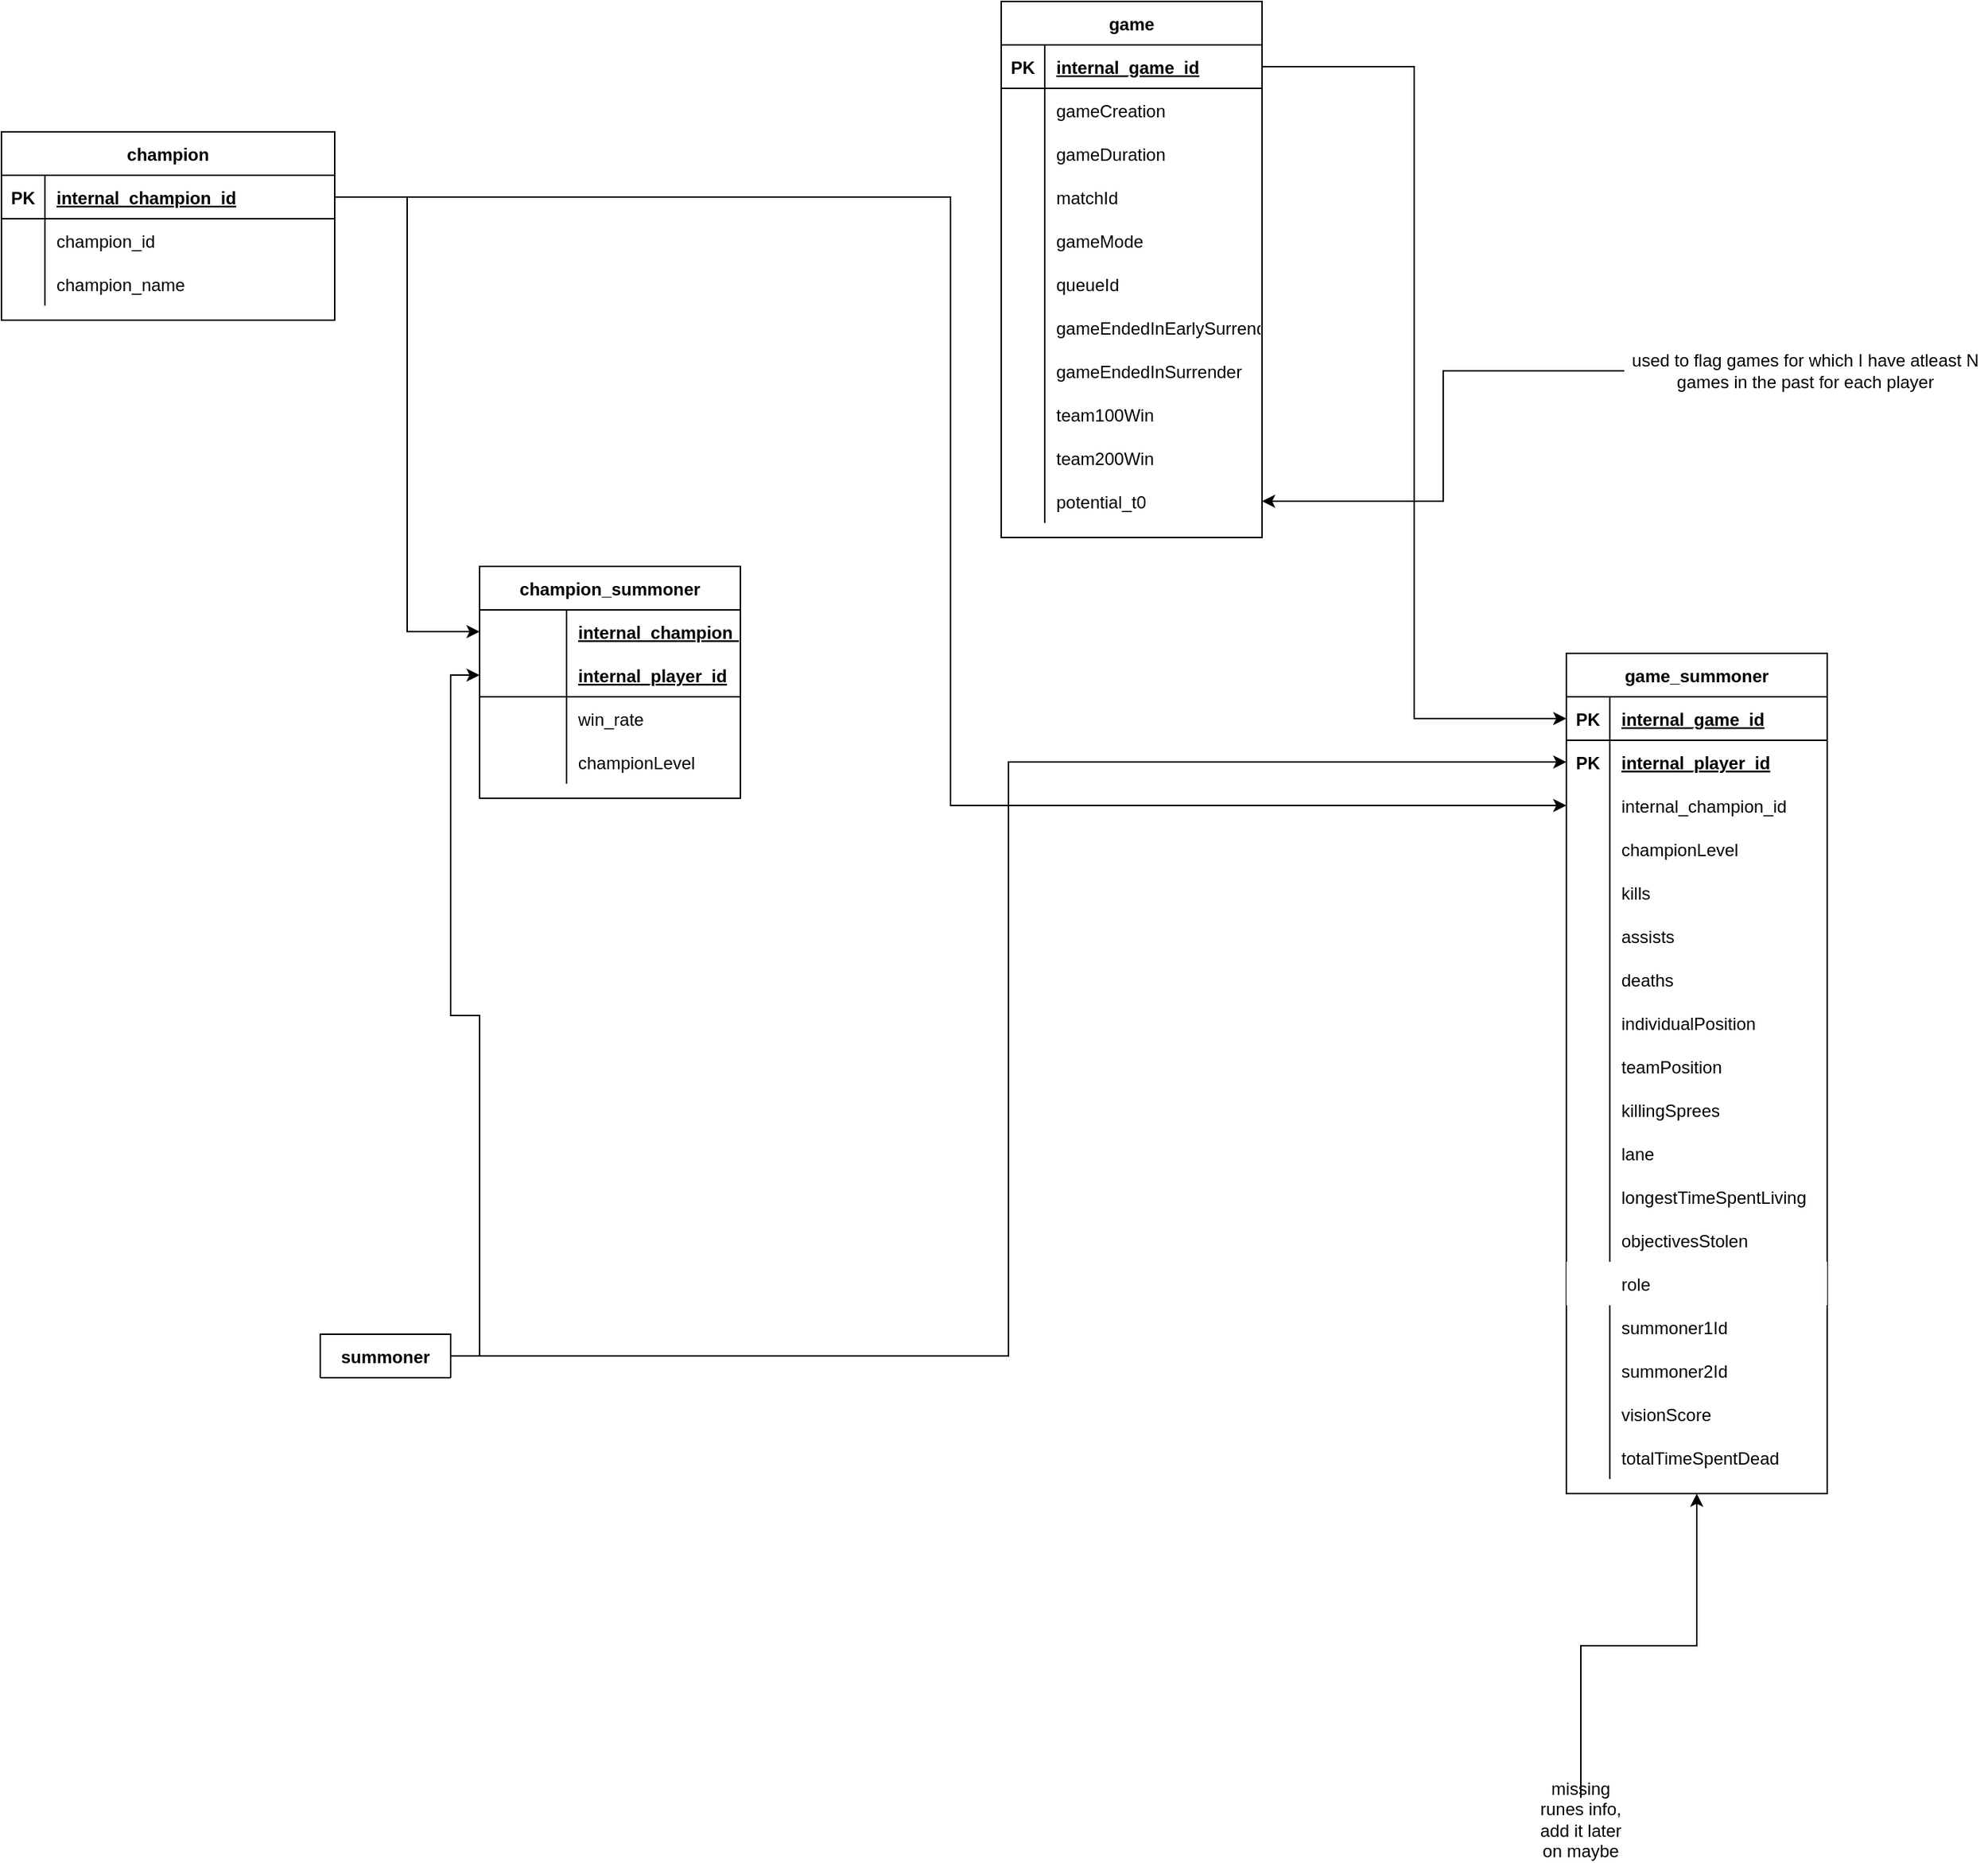 <mxfile version="15.8.7" type="device"><diagram id="8nCONQi4Std1PJBMLkq1" name="DB Data Model"><mxGraphModel dx="1872" dy="1631" grid="1" gridSize="10" guides="1" tooltips="1" connect="1" arrows="1" fold="1" page="1" pageScale="1" pageWidth="850" pageHeight="1100" math="0" shadow="0"><root><mxCell id="MDV0jTJGARcdyKFZ1mcq-0"/><mxCell id="MDV0jTJGARcdyKFZ1mcq-1" parent="MDV0jTJGARcdyKFZ1mcq-0"/><mxCell id="MDV0jTJGARcdyKFZ1mcq-2" value="game" style="shape=table;startSize=30;container=1;collapsible=1;childLayout=tableLayout;fixedRows=1;rowLines=0;fontStyle=1;align=center;resizeLast=1;" parent="MDV0jTJGARcdyKFZ1mcq-1" vertex="1"><mxGeometry x="160" y="-480" width="180" height="370" as="geometry"><mxRectangle x="160" y="-480" width="60" height="30" as="alternateBounds"/></mxGeometry></mxCell><mxCell id="MDV0jTJGARcdyKFZ1mcq-3" value="" style="shape=partialRectangle;collapsible=0;dropTarget=0;pointerEvents=0;fillColor=none;top=0;left=0;bottom=1;right=0;points=[[0,0.5],[1,0.5]];portConstraint=eastwest;" parent="MDV0jTJGARcdyKFZ1mcq-2" vertex="1"><mxGeometry y="30" width="180" height="30" as="geometry"/></mxCell><mxCell id="MDV0jTJGARcdyKFZ1mcq-4" value="PK" style="shape=partialRectangle;connectable=0;fillColor=none;top=0;left=0;bottom=0;right=0;fontStyle=1;overflow=hidden;" parent="MDV0jTJGARcdyKFZ1mcq-3" vertex="1"><mxGeometry width="30" height="30" as="geometry"><mxRectangle width="30" height="30" as="alternateBounds"/></mxGeometry></mxCell><mxCell id="MDV0jTJGARcdyKFZ1mcq-5" value="internal_game_id" style="shape=partialRectangle;connectable=0;fillColor=none;top=0;left=0;bottom=0;right=0;align=left;spacingLeft=6;fontStyle=5;overflow=hidden;" parent="MDV0jTJGARcdyKFZ1mcq-3" vertex="1"><mxGeometry x="30" width="150" height="30" as="geometry"><mxRectangle width="150" height="30" as="alternateBounds"/></mxGeometry></mxCell><mxCell id="MDV0jTJGARcdyKFZ1mcq-6" value="" style="shape=partialRectangle;collapsible=0;dropTarget=0;pointerEvents=0;fillColor=none;top=0;left=0;bottom=0;right=0;points=[[0,0.5],[1,0.5]];portConstraint=eastwest;" parent="MDV0jTJGARcdyKFZ1mcq-2" vertex="1"><mxGeometry y="60" width="180" height="30" as="geometry"/></mxCell><mxCell id="MDV0jTJGARcdyKFZ1mcq-7" value="" style="shape=partialRectangle;connectable=0;fillColor=none;top=0;left=0;bottom=0;right=0;editable=1;overflow=hidden;" parent="MDV0jTJGARcdyKFZ1mcq-6" vertex="1"><mxGeometry width="30" height="30" as="geometry"><mxRectangle width="30" height="30" as="alternateBounds"/></mxGeometry></mxCell><mxCell id="MDV0jTJGARcdyKFZ1mcq-8" value="gameCreation" style="shape=partialRectangle;connectable=0;fillColor=none;top=0;left=0;bottom=0;right=0;align=left;spacingLeft=6;overflow=hidden;" parent="MDV0jTJGARcdyKFZ1mcq-6" vertex="1"><mxGeometry x="30" width="150" height="30" as="geometry"><mxRectangle width="150" height="30" as="alternateBounds"/></mxGeometry></mxCell><mxCell id="MDV0jTJGARcdyKFZ1mcq-9" value="" style="shape=partialRectangle;collapsible=0;dropTarget=0;pointerEvents=0;fillColor=none;top=0;left=0;bottom=0;right=0;points=[[0,0.5],[1,0.5]];portConstraint=eastwest;" parent="MDV0jTJGARcdyKFZ1mcq-2" vertex="1"><mxGeometry y="90" width="180" height="30" as="geometry"/></mxCell><mxCell id="MDV0jTJGARcdyKFZ1mcq-10" value="" style="shape=partialRectangle;connectable=0;fillColor=none;top=0;left=0;bottom=0;right=0;editable=1;overflow=hidden;" parent="MDV0jTJGARcdyKFZ1mcq-9" vertex="1"><mxGeometry width="30" height="30" as="geometry"><mxRectangle width="30" height="30" as="alternateBounds"/></mxGeometry></mxCell><mxCell id="MDV0jTJGARcdyKFZ1mcq-11" value="gameDuration" style="shape=partialRectangle;connectable=0;fillColor=none;top=0;left=0;bottom=0;right=0;align=left;spacingLeft=6;overflow=hidden;" parent="MDV0jTJGARcdyKFZ1mcq-9" vertex="1"><mxGeometry x="30" width="150" height="30" as="geometry"><mxRectangle width="150" height="30" as="alternateBounds"/></mxGeometry></mxCell><mxCell id="MDV0jTJGARcdyKFZ1mcq-12" value="" style="shape=partialRectangle;collapsible=0;dropTarget=0;pointerEvents=0;fillColor=none;top=0;left=0;bottom=0;right=0;points=[[0,0.5],[1,0.5]];portConstraint=eastwest;" parent="MDV0jTJGARcdyKFZ1mcq-2" vertex="1"><mxGeometry y="120" width="180" height="30" as="geometry"/></mxCell><mxCell id="MDV0jTJGARcdyKFZ1mcq-13" value="" style="shape=partialRectangle;connectable=0;fillColor=none;top=0;left=0;bottom=0;right=0;editable=1;overflow=hidden;" parent="MDV0jTJGARcdyKFZ1mcq-12" vertex="1"><mxGeometry width="30" height="30" as="geometry"><mxRectangle width="30" height="30" as="alternateBounds"/></mxGeometry></mxCell><mxCell id="MDV0jTJGARcdyKFZ1mcq-14" value="matchId" style="shape=partialRectangle;connectable=0;fillColor=none;top=0;left=0;bottom=0;right=0;align=left;spacingLeft=6;overflow=hidden;" parent="MDV0jTJGARcdyKFZ1mcq-12" vertex="1"><mxGeometry x="30" width="150" height="30" as="geometry"><mxRectangle width="150" height="30" as="alternateBounds"/></mxGeometry></mxCell><mxCell id="MP-ZSTzcyOgGkm3Ldp58-0" value="" style="shape=partialRectangle;collapsible=0;dropTarget=0;pointerEvents=0;fillColor=none;top=0;left=0;bottom=0;right=0;points=[[0,0.5],[1,0.5]];portConstraint=eastwest;" parent="MDV0jTJGARcdyKFZ1mcq-2" vertex="1"><mxGeometry y="150" width="180" height="30" as="geometry"/></mxCell><mxCell id="MP-ZSTzcyOgGkm3Ldp58-1" value="" style="shape=partialRectangle;connectable=0;fillColor=none;top=0;left=0;bottom=0;right=0;editable=1;overflow=hidden;" parent="MP-ZSTzcyOgGkm3Ldp58-0" vertex="1"><mxGeometry width="30" height="30" as="geometry"><mxRectangle width="30" height="30" as="alternateBounds"/></mxGeometry></mxCell><mxCell id="MP-ZSTzcyOgGkm3Ldp58-2" value="gameMode" style="shape=partialRectangle;connectable=0;fillColor=none;top=0;left=0;bottom=0;right=0;align=left;spacingLeft=6;overflow=hidden;" parent="MP-ZSTzcyOgGkm3Ldp58-0" vertex="1"><mxGeometry x="30" width="150" height="30" as="geometry"><mxRectangle width="150" height="30" as="alternateBounds"/></mxGeometry></mxCell><mxCell id="MP-ZSTzcyOgGkm3Ldp58-3" value="" style="shape=partialRectangle;collapsible=0;dropTarget=0;pointerEvents=0;fillColor=none;top=0;left=0;bottom=0;right=0;points=[[0,0.5],[1,0.5]];portConstraint=eastwest;" parent="MDV0jTJGARcdyKFZ1mcq-2" vertex="1"><mxGeometry y="180" width="180" height="30" as="geometry"/></mxCell><mxCell id="MP-ZSTzcyOgGkm3Ldp58-4" value="" style="shape=partialRectangle;connectable=0;fillColor=none;top=0;left=0;bottom=0;right=0;editable=1;overflow=hidden;" parent="MP-ZSTzcyOgGkm3Ldp58-3" vertex="1"><mxGeometry width="30" height="30" as="geometry"><mxRectangle width="30" height="30" as="alternateBounds"/></mxGeometry></mxCell><mxCell id="MP-ZSTzcyOgGkm3Ldp58-5" value="queueId" style="shape=partialRectangle;connectable=0;fillColor=none;top=0;left=0;bottom=0;right=0;align=left;spacingLeft=6;overflow=hidden;" parent="MP-ZSTzcyOgGkm3Ldp58-3" vertex="1"><mxGeometry x="30" width="150" height="30" as="geometry"><mxRectangle width="150" height="30" as="alternateBounds"/></mxGeometry></mxCell><mxCell id="MP-ZSTzcyOgGkm3Ldp58-12" value="" style="shape=partialRectangle;collapsible=0;dropTarget=0;pointerEvents=0;fillColor=none;top=0;left=0;bottom=0;right=0;points=[[0,0.5],[1,0.5]];portConstraint=eastwest;" parent="MDV0jTJGARcdyKFZ1mcq-2" vertex="1"><mxGeometry y="210" width="180" height="30" as="geometry"/></mxCell><mxCell id="MP-ZSTzcyOgGkm3Ldp58-13" value="" style="shape=partialRectangle;connectable=0;fillColor=none;top=0;left=0;bottom=0;right=0;editable=1;overflow=hidden;" parent="MP-ZSTzcyOgGkm3Ldp58-12" vertex="1"><mxGeometry width="30" height="30" as="geometry"><mxRectangle width="30" height="30" as="alternateBounds"/></mxGeometry></mxCell><mxCell id="MP-ZSTzcyOgGkm3Ldp58-14" value="gameEndedInEarlySurrender" style="shape=partialRectangle;connectable=0;fillColor=none;top=0;left=0;bottom=0;right=0;align=left;spacingLeft=6;overflow=hidden;" parent="MP-ZSTzcyOgGkm3Ldp58-12" vertex="1"><mxGeometry x="30" width="150" height="30" as="geometry"><mxRectangle width="150" height="30" as="alternateBounds"/></mxGeometry></mxCell><mxCell id="MP-ZSTzcyOgGkm3Ldp58-15" value="" style="shape=partialRectangle;collapsible=0;dropTarget=0;pointerEvents=0;fillColor=none;top=0;left=0;bottom=0;right=0;points=[[0,0.5],[1,0.5]];portConstraint=eastwest;" parent="MDV0jTJGARcdyKFZ1mcq-2" vertex="1"><mxGeometry y="240" width="180" height="30" as="geometry"/></mxCell><mxCell id="MP-ZSTzcyOgGkm3Ldp58-16" value="" style="shape=partialRectangle;connectable=0;fillColor=none;top=0;left=0;bottom=0;right=0;editable=1;overflow=hidden;" parent="MP-ZSTzcyOgGkm3Ldp58-15" vertex="1"><mxGeometry width="30" height="30" as="geometry"><mxRectangle width="30" height="30" as="alternateBounds"/></mxGeometry></mxCell><mxCell id="MP-ZSTzcyOgGkm3Ldp58-17" value="gameEndedInSurrender" style="shape=partialRectangle;connectable=0;fillColor=none;top=0;left=0;bottom=0;right=0;align=left;spacingLeft=6;overflow=hidden;" parent="MP-ZSTzcyOgGkm3Ldp58-15" vertex="1"><mxGeometry x="30" width="150" height="30" as="geometry"><mxRectangle width="150" height="30" as="alternateBounds"/></mxGeometry></mxCell><mxCell id="MP-ZSTzcyOgGkm3Ldp58-60" value="" style="shape=partialRectangle;collapsible=0;dropTarget=0;pointerEvents=0;fillColor=none;top=0;left=0;bottom=0;right=0;points=[[0,0.5],[1,0.5]];portConstraint=eastwest;" parent="MDV0jTJGARcdyKFZ1mcq-2" vertex="1"><mxGeometry y="270" width="180" height="30" as="geometry"/></mxCell><mxCell id="MP-ZSTzcyOgGkm3Ldp58-61" value="" style="shape=partialRectangle;connectable=0;fillColor=none;top=0;left=0;bottom=0;right=0;editable=1;overflow=hidden;" parent="MP-ZSTzcyOgGkm3Ldp58-60" vertex="1"><mxGeometry width="30" height="30" as="geometry"><mxRectangle width="30" height="30" as="alternateBounds"/></mxGeometry></mxCell><mxCell id="MP-ZSTzcyOgGkm3Ldp58-62" value="team100Win" style="shape=partialRectangle;connectable=0;fillColor=none;top=0;left=0;bottom=0;right=0;align=left;spacingLeft=6;overflow=hidden;" parent="MP-ZSTzcyOgGkm3Ldp58-60" vertex="1"><mxGeometry x="30" width="150" height="30" as="geometry"><mxRectangle width="150" height="30" as="alternateBounds"/></mxGeometry></mxCell><mxCell id="MP-ZSTzcyOgGkm3Ldp58-63" value="" style="shape=partialRectangle;collapsible=0;dropTarget=0;pointerEvents=0;fillColor=none;top=0;left=0;bottom=0;right=0;points=[[0,0.5],[1,0.5]];portConstraint=eastwest;" parent="MDV0jTJGARcdyKFZ1mcq-2" vertex="1"><mxGeometry y="300" width="180" height="30" as="geometry"/></mxCell><mxCell id="MP-ZSTzcyOgGkm3Ldp58-64" value="" style="shape=partialRectangle;connectable=0;fillColor=none;top=0;left=0;bottom=0;right=0;editable=1;overflow=hidden;" parent="MP-ZSTzcyOgGkm3Ldp58-63" vertex="1"><mxGeometry width="30" height="30" as="geometry"><mxRectangle width="30" height="30" as="alternateBounds"/></mxGeometry></mxCell><mxCell id="MP-ZSTzcyOgGkm3Ldp58-65" value="team200Win" style="shape=partialRectangle;connectable=0;fillColor=none;top=0;left=0;bottom=0;right=0;align=left;spacingLeft=6;overflow=hidden;" parent="MP-ZSTzcyOgGkm3Ldp58-63" vertex="1"><mxGeometry x="30" width="150" height="30" as="geometry"><mxRectangle width="150" height="30" as="alternateBounds"/></mxGeometry></mxCell><mxCell id="l3pii9HJxbt3Y8Pz8D6M-0" value="" style="shape=partialRectangle;collapsible=0;dropTarget=0;pointerEvents=0;fillColor=none;top=0;left=0;bottom=0;right=0;points=[[0,0.5],[1,0.5]];portConstraint=eastwest;" parent="MDV0jTJGARcdyKFZ1mcq-2" vertex="1"><mxGeometry y="330" width="180" height="30" as="geometry"/></mxCell><mxCell id="l3pii9HJxbt3Y8Pz8D6M-1" value="" style="shape=partialRectangle;connectable=0;fillColor=none;top=0;left=0;bottom=0;right=0;editable=1;overflow=hidden;" parent="l3pii9HJxbt3Y8Pz8D6M-0" vertex="1"><mxGeometry width="30" height="30" as="geometry"><mxRectangle width="30" height="30" as="alternateBounds"/></mxGeometry></mxCell><mxCell id="l3pii9HJxbt3Y8Pz8D6M-2" value="potential_t0" style="shape=partialRectangle;connectable=0;fillColor=none;top=0;left=0;bottom=0;right=0;align=left;spacingLeft=6;overflow=hidden;" parent="l3pii9HJxbt3Y8Pz8D6M-0" vertex="1"><mxGeometry x="30" width="150" height="30" as="geometry"><mxRectangle width="150" height="30" as="alternateBounds"/></mxGeometry></mxCell><mxCell id="MDV0jTJGARcdyKFZ1mcq-15" value="game_summoner" style="shape=table;startSize=30;container=1;collapsible=1;childLayout=tableLayout;fixedRows=1;rowLines=0;fontStyle=1;align=center;resizeLast=1;" parent="MDV0jTJGARcdyKFZ1mcq-1" vertex="1"><mxGeometry x="550" y="-30" width="180" height="580" as="geometry"/></mxCell><mxCell id="MDV0jTJGARcdyKFZ1mcq-16" value="" style="shape=partialRectangle;collapsible=0;dropTarget=0;pointerEvents=0;fillColor=none;top=0;left=0;bottom=1;right=0;points=[[0,0.5],[1,0.5]];portConstraint=eastwest;" parent="MDV0jTJGARcdyKFZ1mcq-15" vertex="1"><mxGeometry y="30" width="180" height="30" as="geometry"/></mxCell><mxCell id="MDV0jTJGARcdyKFZ1mcq-17" value="PK" style="shape=partialRectangle;connectable=0;fillColor=none;top=0;left=0;bottom=0;right=0;fontStyle=1;overflow=hidden;" parent="MDV0jTJGARcdyKFZ1mcq-16" vertex="1"><mxGeometry width="30" height="30" as="geometry"><mxRectangle width="30" height="30" as="alternateBounds"/></mxGeometry></mxCell><mxCell id="MDV0jTJGARcdyKFZ1mcq-18" value="internal_game_id" style="shape=partialRectangle;connectable=0;fillColor=none;top=0;left=0;bottom=0;right=0;align=left;spacingLeft=6;fontStyle=5;overflow=hidden;" parent="MDV0jTJGARcdyKFZ1mcq-16" vertex="1"><mxGeometry x="30" width="150" height="30" as="geometry"><mxRectangle width="150" height="30" as="alternateBounds"/></mxGeometry></mxCell><mxCell id="MDV0jTJGARcdyKFZ1mcq-19" value="" style="shape=partialRectangle;collapsible=0;dropTarget=0;pointerEvents=0;fillColor=none;top=0;left=0;bottom=0;right=0;points=[[0,0.5],[1,0.5]];portConstraint=eastwest;" parent="MDV0jTJGARcdyKFZ1mcq-15" vertex="1"><mxGeometry y="60" width="180" height="30" as="geometry"/></mxCell><mxCell id="MDV0jTJGARcdyKFZ1mcq-20" value="PK" style="shape=partialRectangle;connectable=0;fillColor=none;top=0;left=0;bottom=0;right=0;editable=1;overflow=hidden;fontStyle=1" parent="MDV0jTJGARcdyKFZ1mcq-19" vertex="1"><mxGeometry width="30" height="30" as="geometry"><mxRectangle width="30" height="30" as="alternateBounds"/></mxGeometry></mxCell><mxCell id="MDV0jTJGARcdyKFZ1mcq-21" value="internal_player_id" style="shape=partialRectangle;connectable=0;fillColor=none;top=0;left=0;bottom=0;right=0;align=left;spacingLeft=6;overflow=hidden;fontStyle=5" parent="MDV0jTJGARcdyKFZ1mcq-19" vertex="1"><mxGeometry x="30" width="150" height="30" as="geometry"><mxRectangle width="150" height="30" as="alternateBounds"/></mxGeometry></mxCell><mxCell id="MDV0jTJGARcdyKFZ1mcq-22" value="" style="shape=partialRectangle;collapsible=0;dropTarget=0;pointerEvents=0;fillColor=none;top=0;left=0;bottom=0;right=0;points=[[0,0.5],[1,0.5]];portConstraint=eastwest;" parent="MDV0jTJGARcdyKFZ1mcq-15" vertex="1"><mxGeometry y="90" width="180" height="30" as="geometry"/></mxCell><mxCell id="MDV0jTJGARcdyKFZ1mcq-23" value="" style="shape=partialRectangle;connectable=0;fillColor=none;top=0;left=0;bottom=0;right=0;editable=1;overflow=hidden;" parent="MDV0jTJGARcdyKFZ1mcq-22" vertex="1"><mxGeometry width="30" height="30" as="geometry"><mxRectangle width="30" height="30" as="alternateBounds"/></mxGeometry></mxCell><mxCell id="MDV0jTJGARcdyKFZ1mcq-24" value="internal_champion_id" style="shape=partialRectangle;connectable=0;fillColor=none;top=0;left=0;bottom=0;right=0;align=left;spacingLeft=6;overflow=hidden;" parent="MDV0jTJGARcdyKFZ1mcq-22" vertex="1"><mxGeometry x="30" width="150" height="30" as="geometry"><mxRectangle width="150" height="30" as="alternateBounds"/></mxGeometry></mxCell><mxCell id="MP-ZSTzcyOgGkm3Ldp58-9" value="" style="shape=partialRectangle;collapsible=0;dropTarget=0;pointerEvents=0;fillColor=none;top=0;left=0;bottom=0;right=0;points=[[0,0.5],[1,0.5]];portConstraint=eastwest;" parent="MDV0jTJGARcdyKFZ1mcq-15" vertex="1"><mxGeometry y="120" width="180" height="30" as="geometry"/></mxCell><mxCell id="MP-ZSTzcyOgGkm3Ldp58-10" value="" style="shape=partialRectangle;connectable=0;fillColor=none;top=0;left=0;bottom=0;right=0;editable=1;overflow=hidden;" parent="MP-ZSTzcyOgGkm3Ldp58-9" vertex="1"><mxGeometry width="30" height="30" as="geometry"><mxRectangle width="30" height="30" as="alternateBounds"/></mxGeometry></mxCell><mxCell id="MP-ZSTzcyOgGkm3Ldp58-11" value="championLevel" style="shape=partialRectangle;connectable=0;fillColor=none;top=0;left=0;bottom=0;right=0;align=left;spacingLeft=6;overflow=hidden;" parent="MP-ZSTzcyOgGkm3Ldp58-9" vertex="1"><mxGeometry x="30" width="150" height="30" as="geometry"><mxRectangle width="150" height="30" as="alternateBounds"/></mxGeometry></mxCell><mxCell id="MP-ZSTzcyOgGkm3Ldp58-18" value="" style="shape=partialRectangle;collapsible=0;dropTarget=0;pointerEvents=0;fillColor=none;top=0;left=0;bottom=0;right=0;points=[[0,0.5],[1,0.5]];portConstraint=eastwest;" parent="MDV0jTJGARcdyKFZ1mcq-15" vertex="1"><mxGeometry y="150" width="180" height="30" as="geometry"/></mxCell><mxCell id="MP-ZSTzcyOgGkm3Ldp58-19" value="" style="shape=partialRectangle;connectable=0;fillColor=none;top=0;left=0;bottom=0;right=0;editable=1;overflow=hidden;" parent="MP-ZSTzcyOgGkm3Ldp58-18" vertex="1"><mxGeometry width="30" height="30" as="geometry"><mxRectangle width="30" height="30" as="alternateBounds"/></mxGeometry></mxCell><mxCell id="MP-ZSTzcyOgGkm3Ldp58-20" value="kills" style="shape=partialRectangle;connectable=0;fillColor=none;top=0;left=0;bottom=0;right=0;align=left;spacingLeft=6;overflow=hidden;" parent="MP-ZSTzcyOgGkm3Ldp58-18" vertex="1"><mxGeometry x="30" width="150" height="30" as="geometry"><mxRectangle width="150" height="30" as="alternateBounds"/></mxGeometry></mxCell><mxCell id="MDV0jTJGARcdyKFZ1mcq-25" value="" style="shape=partialRectangle;collapsible=0;dropTarget=0;pointerEvents=0;fillColor=none;top=0;left=0;bottom=0;right=0;points=[[0,0.5],[1,0.5]];portConstraint=eastwest;" parent="MDV0jTJGARcdyKFZ1mcq-15" vertex="1"><mxGeometry y="180" width="180" height="30" as="geometry"/></mxCell><mxCell id="MDV0jTJGARcdyKFZ1mcq-26" value="" style="shape=partialRectangle;connectable=0;fillColor=none;top=0;left=0;bottom=0;right=0;editable=1;overflow=hidden;" parent="MDV0jTJGARcdyKFZ1mcq-25" vertex="1"><mxGeometry width="30" height="30" as="geometry"><mxRectangle width="30" height="30" as="alternateBounds"/></mxGeometry></mxCell><mxCell id="MDV0jTJGARcdyKFZ1mcq-27" value="assists" style="shape=partialRectangle;connectable=0;fillColor=none;top=0;left=0;bottom=0;right=0;align=left;spacingLeft=6;overflow=hidden;" parent="MDV0jTJGARcdyKFZ1mcq-25" vertex="1"><mxGeometry x="30" width="150" height="30" as="geometry"><mxRectangle width="150" height="30" as="alternateBounds"/></mxGeometry></mxCell><mxCell id="MP-ZSTzcyOgGkm3Ldp58-6" value="" style="shape=partialRectangle;collapsible=0;dropTarget=0;pointerEvents=0;fillColor=none;top=0;left=0;bottom=0;right=0;points=[[0,0.5],[1,0.5]];portConstraint=eastwest;" parent="MDV0jTJGARcdyKFZ1mcq-15" vertex="1"><mxGeometry y="210" width="180" height="30" as="geometry"/></mxCell><mxCell id="MP-ZSTzcyOgGkm3Ldp58-7" value="" style="shape=partialRectangle;connectable=0;fillColor=none;top=0;left=0;bottom=0;right=0;editable=1;overflow=hidden;" parent="MP-ZSTzcyOgGkm3Ldp58-6" vertex="1"><mxGeometry width="30" height="30" as="geometry"><mxRectangle width="30" height="30" as="alternateBounds"/></mxGeometry></mxCell><mxCell id="MP-ZSTzcyOgGkm3Ldp58-8" value="deaths" style="shape=partialRectangle;connectable=0;fillColor=none;top=0;left=0;bottom=0;right=0;align=left;spacingLeft=6;overflow=hidden;" parent="MP-ZSTzcyOgGkm3Ldp58-6" vertex="1"><mxGeometry x="30" width="150" height="30" as="geometry"><mxRectangle width="150" height="30" as="alternateBounds"/></mxGeometry></mxCell><mxCell id="MP-ZSTzcyOgGkm3Ldp58-24" value="" style="shape=partialRectangle;collapsible=0;dropTarget=0;pointerEvents=0;fillColor=none;top=0;left=0;bottom=0;right=0;points=[[0,0.5],[1,0.5]];portConstraint=eastwest;" parent="MDV0jTJGARcdyKFZ1mcq-15" vertex="1"><mxGeometry y="240" width="180" height="30" as="geometry"/></mxCell><mxCell id="MP-ZSTzcyOgGkm3Ldp58-25" value="" style="shape=partialRectangle;connectable=0;fillColor=none;top=0;left=0;bottom=0;right=0;editable=1;overflow=hidden;" parent="MP-ZSTzcyOgGkm3Ldp58-24" vertex="1"><mxGeometry width="30" height="30" as="geometry"><mxRectangle width="30" height="30" as="alternateBounds"/></mxGeometry></mxCell><mxCell id="MP-ZSTzcyOgGkm3Ldp58-26" value="individualPosition" style="shape=partialRectangle;connectable=0;fillColor=none;top=0;left=0;bottom=0;right=0;align=left;spacingLeft=6;overflow=hidden;" parent="MP-ZSTzcyOgGkm3Ldp58-24" vertex="1"><mxGeometry x="30" width="150" height="30" as="geometry"><mxRectangle width="150" height="30" as="alternateBounds"/></mxGeometry></mxCell><mxCell id="MP-ZSTzcyOgGkm3Ldp58-51" value="" style="shape=partialRectangle;collapsible=0;dropTarget=0;pointerEvents=0;fillColor=none;top=0;left=0;bottom=0;right=0;points=[[0,0.5],[1,0.5]];portConstraint=eastwest;" parent="MDV0jTJGARcdyKFZ1mcq-15" vertex="1"><mxGeometry y="270" width="180" height="30" as="geometry"/></mxCell><mxCell id="MP-ZSTzcyOgGkm3Ldp58-52" value="" style="shape=partialRectangle;connectable=0;fillColor=none;top=0;left=0;bottom=0;right=0;editable=1;overflow=hidden;" parent="MP-ZSTzcyOgGkm3Ldp58-51" vertex="1"><mxGeometry width="30" height="30" as="geometry"><mxRectangle width="30" height="30" as="alternateBounds"/></mxGeometry></mxCell><mxCell id="MP-ZSTzcyOgGkm3Ldp58-53" value="teamPosition" style="shape=partialRectangle;connectable=0;fillColor=none;top=0;left=0;bottom=0;right=0;align=left;spacingLeft=6;overflow=hidden;" parent="MP-ZSTzcyOgGkm3Ldp58-51" vertex="1"><mxGeometry x="30" width="150" height="30" as="geometry"><mxRectangle width="150" height="30" as="alternateBounds"/></mxGeometry></mxCell><mxCell id="MP-ZSTzcyOgGkm3Ldp58-27" value="" style="shape=partialRectangle;collapsible=0;dropTarget=0;pointerEvents=0;fillColor=none;top=0;left=0;bottom=0;right=0;points=[[0,0.5],[1,0.5]];portConstraint=eastwest;" parent="MDV0jTJGARcdyKFZ1mcq-15" vertex="1"><mxGeometry y="300" width="180" height="30" as="geometry"/></mxCell><mxCell id="MP-ZSTzcyOgGkm3Ldp58-28" value="" style="shape=partialRectangle;connectable=0;fillColor=none;top=0;left=0;bottom=0;right=0;editable=1;overflow=hidden;" parent="MP-ZSTzcyOgGkm3Ldp58-27" vertex="1"><mxGeometry width="30" height="30" as="geometry"><mxRectangle width="30" height="30" as="alternateBounds"/></mxGeometry></mxCell><mxCell id="MP-ZSTzcyOgGkm3Ldp58-29" value="killingSprees" style="shape=partialRectangle;connectable=0;fillColor=none;top=0;left=0;bottom=0;right=0;align=left;spacingLeft=6;overflow=hidden;" parent="MP-ZSTzcyOgGkm3Ldp58-27" vertex="1"><mxGeometry x="30" width="150" height="30" as="geometry"><mxRectangle width="150" height="30" as="alternateBounds"/></mxGeometry></mxCell><mxCell id="MP-ZSTzcyOgGkm3Ldp58-30" value="" style="shape=partialRectangle;collapsible=0;dropTarget=0;pointerEvents=0;fillColor=none;top=0;left=0;bottom=0;right=0;points=[[0,0.5],[1,0.5]];portConstraint=eastwest;" parent="MDV0jTJGARcdyKFZ1mcq-15" vertex="1"><mxGeometry y="330" width="180" height="30" as="geometry"/></mxCell><mxCell id="MP-ZSTzcyOgGkm3Ldp58-31" value="" style="shape=partialRectangle;connectable=0;fillColor=none;top=0;left=0;bottom=0;right=0;editable=1;overflow=hidden;" parent="MP-ZSTzcyOgGkm3Ldp58-30" vertex="1"><mxGeometry width="30" height="30" as="geometry"><mxRectangle width="30" height="30" as="alternateBounds"/></mxGeometry></mxCell><mxCell id="MP-ZSTzcyOgGkm3Ldp58-32" value="lane" style="shape=partialRectangle;connectable=0;fillColor=none;top=0;left=0;bottom=0;right=0;align=left;spacingLeft=6;overflow=hidden;" parent="MP-ZSTzcyOgGkm3Ldp58-30" vertex="1"><mxGeometry x="30" width="150" height="30" as="geometry"><mxRectangle width="150" height="30" as="alternateBounds"/></mxGeometry></mxCell><mxCell id="MP-ZSTzcyOgGkm3Ldp58-33" value="" style="shape=partialRectangle;collapsible=0;dropTarget=0;pointerEvents=0;fillColor=none;top=0;left=0;bottom=0;right=0;points=[[0,0.5],[1,0.5]];portConstraint=eastwest;" parent="MDV0jTJGARcdyKFZ1mcq-15" vertex="1"><mxGeometry y="360" width="180" height="30" as="geometry"/></mxCell><mxCell id="MP-ZSTzcyOgGkm3Ldp58-34" value="" style="shape=partialRectangle;connectable=0;fillColor=none;top=0;left=0;bottom=0;right=0;editable=1;overflow=hidden;" parent="MP-ZSTzcyOgGkm3Ldp58-33" vertex="1"><mxGeometry width="30" height="30" as="geometry"><mxRectangle width="30" height="30" as="alternateBounds"/></mxGeometry></mxCell><mxCell id="MP-ZSTzcyOgGkm3Ldp58-35" value="longestTimeSpentLiving" style="shape=partialRectangle;connectable=0;fillColor=none;top=0;left=0;bottom=0;right=0;align=left;spacingLeft=6;overflow=hidden;" parent="MP-ZSTzcyOgGkm3Ldp58-33" vertex="1"><mxGeometry x="30" width="150" height="30" as="geometry"><mxRectangle width="150" height="30" as="alternateBounds"/></mxGeometry></mxCell><mxCell id="MP-ZSTzcyOgGkm3Ldp58-36" value="" style="shape=partialRectangle;collapsible=0;dropTarget=0;pointerEvents=0;fillColor=none;top=0;left=0;bottom=0;right=0;points=[[0,0.5],[1,0.5]];portConstraint=eastwest;" parent="MDV0jTJGARcdyKFZ1mcq-15" vertex="1"><mxGeometry y="390" width="180" height="30" as="geometry"/></mxCell><mxCell id="MP-ZSTzcyOgGkm3Ldp58-37" value="" style="shape=partialRectangle;connectable=0;fillColor=none;top=0;left=0;bottom=0;right=0;editable=1;overflow=hidden;" parent="MP-ZSTzcyOgGkm3Ldp58-36" vertex="1"><mxGeometry width="30" height="30" as="geometry"><mxRectangle width="30" height="30" as="alternateBounds"/></mxGeometry></mxCell><mxCell id="MP-ZSTzcyOgGkm3Ldp58-38" value="objectivesStolen" style="shape=partialRectangle;connectable=0;fillColor=none;top=0;left=0;bottom=0;right=0;align=left;spacingLeft=6;overflow=hidden;" parent="MP-ZSTzcyOgGkm3Ldp58-36" vertex="1"><mxGeometry x="30" width="150" height="30" as="geometry"><mxRectangle width="150" height="30" as="alternateBounds"/></mxGeometry></mxCell><mxCell id="MP-ZSTzcyOgGkm3Ldp58-42" value="" style="shape=partialRectangle;collapsible=0;dropTarget=0;pointerEvents=0;fillColor=#FFFFFF;top=0;left=0;bottom=0;right=0;points=[[0,0.5],[1,0.5]];portConstraint=eastwest;" parent="MDV0jTJGARcdyKFZ1mcq-15" vertex="1"><mxGeometry y="420" width="180" height="30" as="geometry"/></mxCell><mxCell id="MP-ZSTzcyOgGkm3Ldp58-43" value="" style="shape=partialRectangle;connectable=0;fillColor=#FFFFFF;top=0;left=0;bottom=0;right=0;editable=1;overflow=hidden;" parent="MP-ZSTzcyOgGkm3Ldp58-42" vertex="1"><mxGeometry width="30" height="30" as="geometry"><mxRectangle width="30" height="30" as="alternateBounds"/></mxGeometry></mxCell><mxCell id="MP-ZSTzcyOgGkm3Ldp58-44" value="role" style="shape=partialRectangle;connectable=0;fillColor=#FFFFFF;top=0;left=0;bottom=0;right=0;align=left;spacingLeft=6;overflow=hidden;" parent="MP-ZSTzcyOgGkm3Ldp58-42" vertex="1"><mxGeometry x="30" width="150" height="30" as="geometry"><mxRectangle width="150" height="30" as="alternateBounds"/></mxGeometry></mxCell><mxCell id="MP-ZSTzcyOgGkm3Ldp58-45" value="" style="shape=partialRectangle;collapsible=0;dropTarget=0;pointerEvents=0;fillColor=none;top=0;left=0;bottom=0;right=0;points=[[0,0.5],[1,0.5]];portConstraint=eastwest;" parent="MDV0jTJGARcdyKFZ1mcq-15" vertex="1"><mxGeometry y="450" width="180" height="30" as="geometry"/></mxCell><mxCell id="MP-ZSTzcyOgGkm3Ldp58-46" value="" style="shape=partialRectangle;connectable=0;fillColor=none;top=0;left=0;bottom=0;right=0;editable=1;overflow=hidden;" parent="MP-ZSTzcyOgGkm3Ldp58-45" vertex="1"><mxGeometry width="30" height="30" as="geometry"><mxRectangle width="30" height="30" as="alternateBounds"/></mxGeometry></mxCell><mxCell id="MP-ZSTzcyOgGkm3Ldp58-47" value="summoner1Id" style="shape=partialRectangle;connectable=0;fillColor=none;top=0;left=0;bottom=0;right=0;align=left;spacingLeft=6;overflow=hidden;" parent="MP-ZSTzcyOgGkm3Ldp58-45" vertex="1"><mxGeometry x="30" width="150" height="30" as="geometry"><mxRectangle width="150" height="30" as="alternateBounds"/></mxGeometry></mxCell><mxCell id="MP-ZSTzcyOgGkm3Ldp58-48" value="" style="shape=partialRectangle;collapsible=0;dropTarget=0;pointerEvents=0;fillColor=none;top=0;left=0;bottom=0;right=0;points=[[0,0.5],[1,0.5]];portConstraint=eastwest;" parent="MDV0jTJGARcdyKFZ1mcq-15" vertex="1"><mxGeometry y="480" width="180" height="30" as="geometry"/></mxCell><mxCell id="MP-ZSTzcyOgGkm3Ldp58-49" value="" style="shape=partialRectangle;connectable=0;fillColor=none;top=0;left=0;bottom=0;right=0;editable=1;overflow=hidden;" parent="MP-ZSTzcyOgGkm3Ldp58-48" vertex="1"><mxGeometry width="30" height="30" as="geometry"><mxRectangle width="30" height="30" as="alternateBounds"/></mxGeometry></mxCell><mxCell id="MP-ZSTzcyOgGkm3Ldp58-50" value="summoner2Id" style="shape=partialRectangle;connectable=0;fillColor=none;top=0;left=0;bottom=0;right=0;align=left;spacingLeft=6;overflow=hidden;" parent="MP-ZSTzcyOgGkm3Ldp58-48" vertex="1"><mxGeometry x="30" width="150" height="30" as="geometry"><mxRectangle width="150" height="30" as="alternateBounds"/></mxGeometry></mxCell><mxCell id="MP-ZSTzcyOgGkm3Ldp58-54" value="" style="shape=partialRectangle;collapsible=0;dropTarget=0;pointerEvents=0;fillColor=none;top=0;left=0;bottom=0;right=0;points=[[0,0.5],[1,0.5]];portConstraint=eastwest;" parent="MDV0jTJGARcdyKFZ1mcq-15" vertex="1"><mxGeometry y="510" width="180" height="30" as="geometry"/></mxCell><mxCell id="MP-ZSTzcyOgGkm3Ldp58-55" value="" style="shape=partialRectangle;connectable=0;fillColor=none;top=0;left=0;bottom=0;right=0;editable=1;overflow=hidden;" parent="MP-ZSTzcyOgGkm3Ldp58-54" vertex="1"><mxGeometry width="30" height="30" as="geometry"><mxRectangle width="30" height="30" as="alternateBounds"/></mxGeometry></mxCell><mxCell id="MP-ZSTzcyOgGkm3Ldp58-56" value="visionScore" style="shape=partialRectangle;connectable=0;fillColor=none;top=0;left=0;bottom=0;right=0;align=left;spacingLeft=6;overflow=hidden;" parent="MP-ZSTzcyOgGkm3Ldp58-54" vertex="1"><mxGeometry x="30" width="150" height="30" as="geometry"><mxRectangle width="150" height="30" as="alternateBounds"/></mxGeometry></mxCell><mxCell id="MP-ZSTzcyOgGkm3Ldp58-57" value="" style="shape=partialRectangle;collapsible=0;dropTarget=0;pointerEvents=0;fillColor=none;top=0;left=0;bottom=0;right=0;points=[[0,0.5],[1,0.5]];portConstraint=eastwest;" parent="MDV0jTJGARcdyKFZ1mcq-15" vertex="1"><mxGeometry y="540" width="180" height="30" as="geometry"/></mxCell><mxCell id="MP-ZSTzcyOgGkm3Ldp58-58" value="" style="shape=partialRectangle;connectable=0;fillColor=none;top=0;left=0;bottom=0;right=0;editable=1;overflow=hidden;" parent="MP-ZSTzcyOgGkm3Ldp58-57" vertex="1"><mxGeometry width="30" height="30" as="geometry"><mxRectangle width="30" height="30" as="alternateBounds"/></mxGeometry></mxCell><mxCell id="MP-ZSTzcyOgGkm3Ldp58-59" value="totalTimeSpentDead" style="shape=partialRectangle;connectable=0;fillColor=none;top=0;left=0;bottom=0;right=0;align=left;spacingLeft=6;overflow=hidden;" parent="MP-ZSTzcyOgGkm3Ldp58-57" vertex="1"><mxGeometry x="30" width="150" height="30" as="geometry"><mxRectangle width="150" height="30" as="alternateBounds"/></mxGeometry></mxCell><mxCell id="MDV0jTJGARcdyKFZ1mcq-28" value="champion" style="shape=table;startSize=30;container=1;collapsible=1;childLayout=tableLayout;fixedRows=1;rowLines=0;fontStyle=1;align=center;resizeLast=1;" parent="MDV0jTJGARcdyKFZ1mcq-1" vertex="1"><mxGeometry x="-530" y="-390" width="230" height="130" as="geometry"><mxRectangle x="-530" y="-390" width="90" height="30" as="alternateBounds"/></mxGeometry></mxCell><mxCell id="MDV0jTJGARcdyKFZ1mcq-29" value="" style="shape=partialRectangle;collapsible=0;dropTarget=0;pointerEvents=0;fillColor=none;top=0;left=0;bottom=1;right=0;points=[[0,0.5],[1,0.5]];portConstraint=eastwest;" parent="MDV0jTJGARcdyKFZ1mcq-28" vertex="1"><mxGeometry y="30" width="230" height="30" as="geometry"/></mxCell><mxCell id="MDV0jTJGARcdyKFZ1mcq-30" value="PK" style="shape=partialRectangle;connectable=0;fillColor=none;top=0;left=0;bottom=0;right=0;fontStyle=1;overflow=hidden;" parent="MDV0jTJGARcdyKFZ1mcq-29" vertex="1"><mxGeometry width="30" height="30" as="geometry"><mxRectangle width="30" height="30" as="alternateBounds"/></mxGeometry></mxCell><mxCell id="MDV0jTJGARcdyKFZ1mcq-31" value="internal_champion_id" style="shape=partialRectangle;connectable=0;fillColor=none;top=0;left=0;bottom=0;right=0;align=left;spacingLeft=6;fontStyle=5;overflow=hidden;" parent="MDV0jTJGARcdyKFZ1mcq-29" vertex="1"><mxGeometry x="30" width="200" height="30" as="geometry"><mxRectangle width="200" height="30" as="alternateBounds"/></mxGeometry></mxCell><mxCell id="MDV0jTJGARcdyKFZ1mcq-32" value="" style="shape=partialRectangle;collapsible=0;dropTarget=0;pointerEvents=0;fillColor=none;top=0;left=0;bottom=0;right=0;points=[[0,0.5],[1,0.5]];portConstraint=eastwest;" parent="MDV0jTJGARcdyKFZ1mcq-28" vertex="1"><mxGeometry y="60" width="230" height="30" as="geometry"/></mxCell><mxCell id="MDV0jTJGARcdyKFZ1mcq-33" value="" style="shape=partialRectangle;connectable=0;fillColor=none;top=0;left=0;bottom=0;right=0;editable=1;overflow=hidden;" parent="MDV0jTJGARcdyKFZ1mcq-32" vertex="1"><mxGeometry width="30" height="30" as="geometry"><mxRectangle width="30" height="30" as="alternateBounds"/></mxGeometry></mxCell><mxCell id="MDV0jTJGARcdyKFZ1mcq-34" value="champion_id" style="shape=partialRectangle;connectable=0;fillColor=none;top=0;left=0;bottom=0;right=0;align=left;spacingLeft=6;overflow=hidden;" parent="MDV0jTJGARcdyKFZ1mcq-32" vertex="1"><mxGeometry x="30" width="200" height="30" as="geometry"><mxRectangle width="200" height="30" as="alternateBounds"/></mxGeometry></mxCell><mxCell id="MP-ZSTzcyOgGkm3Ldp58-112" value="" style="shape=partialRectangle;collapsible=0;dropTarget=0;pointerEvents=0;fillColor=none;top=0;left=0;bottom=0;right=0;points=[[0,0.5],[1,0.5]];portConstraint=eastwest;" parent="MDV0jTJGARcdyKFZ1mcq-28" vertex="1"><mxGeometry y="90" width="230" height="30" as="geometry"/></mxCell><mxCell id="MP-ZSTzcyOgGkm3Ldp58-113" value="" style="shape=partialRectangle;connectable=0;fillColor=none;top=0;left=0;bottom=0;right=0;editable=1;overflow=hidden;" parent="MP-ZSTzcyOgGkm3Ldp58-112" vertex="1"><mxGeometry width="30" height="30" as="geometry"><mxRectangle width="30" height="30" as="alternateBounds"/></mxGeometry></mxCell><mxCell id="MP-ZSTzcyOgGkm3Ldp58-114" value="champion_name" style="shape=partialRectangle;connectable=0;fillColor=none;top=0;left=0;bottom=0;right=0;align=left;spacingLeft=6;overflow=hidden;" parent="MP-ZSTzcyOgGkm3Ldp58-112" vertex="1"><mxGeometry x="30" width="200" height="30" as="geometry"><mxRectangle width="200" height="30" as="alternateBounds"/></mxGeometry></mxCell><mxCell id="MDV0jTJGARcdyKFZ1mcq-41" value="summoner" style="shape=table;startSize=30;container=1;collapsible=1;childLayout=tableLayout;fixedRows=1;rowLines=0;fontStyle=1;align=center;resizeLast=1;" parent="MDV0jTJGARcdyKFZ1mcq-1" vertex="1" collapsed="1"><mxGeometry x="-310" y="440" width="90" height="30" as="geometry"><mxRectangle x="-310" y="440" width="280" height="250" as="alternateBounds"/></mxGeometry></mxCell><mxCell id="MDV0jTJGARcdyKFZ1mcq-42" value="" style="shape=partialRectangle;collapsible=0;dropTarget=0;pointerEvents=0;fillColor=none;top=0;left=0;bottom=1;right=0;points=[[0,0.5],[1,0.5]];portConstraint=eastwest;" parent="MDV0jTJGARcdyKFZ1mcq-41" vertex="1"><mxGeometry y="30" width="280" height="30" as="geometry"/></mxCell><mxCell id="MDV0jTJGARcdyKFZ1mcq-43" value="PK" style="shape=partialRectangle;connectable=0;fillColor=none;top=0;left=0;bottom=0;right=0;fontStyle=1;overflow=hidden;" parent="MDV0jTJGARcdyKFZ1mcq-42" vertex="1"><mxGeometry width="30" height="30" as="geometry"><mxRectangle width="30" height="30" as="alternateBounds"/></mxGeometry></mxCell><mxCell id="MDV0jTJGARcdyKFZ1mcq-44" value="internal_player_id" style="shape=partialRectangle;connectable=0;fillColor=none;top=0;left=0;bottom=0;right=0;align=left;spacingLeft=6;fontStyle=5;overflow=hidden;" parent="MDV0jTJGARcdyKFZ1mcq-42" vertex="1"><mxGeometry x="30" width="250" height="30" as="geometry"><mxRectangle width="250" height="30" as="alternateBounds"/></mxGeometry></mxCell><mxCell id="MDV0jTJGARcdyKFZ1mcq-45" value="" style="shape=partialRectangle;collapsible=0;dropTarget=0;pointerEvents=0;fillColor=none;top=0;left=0;bottom=0;right=0;points=[[0,0.5],[1,0.5]];portConstraint=eastwest;" parent="MDV0jTJGARcdyKFZ1mcq-41" vertex="1"><mxGeometry y="60" width="280" height="30" as="geometry"/></mxCell><mxCell id="MDV0jTJGARcdyKFZ1mcq-46" value="" style="shape=partialRectangle;connectable=0;fillColor=none;top=0;left=0;bottom=0;right=0;editable=1;overflow=hidden;" parent="MDV0jTJGARcdyKFZ1mcq-45" vertex="1"><mxGeometry width="30" height="30" as="geometry"><mxRectangle width="30" height="30" as="alternateBounds"/></mxGeometry></mxCell><mxCell id="MDV0jTJGARcdyKFZ1mcq-47" value="puuid" style="shape=partialRectangle;connectable=0;fillColor=none;top=0;left=0;bottom=0;right=0;align=left;spacingLeft=6;overflow=hidden;" parent="MDV0jTJGARcdyKFZ1mcq-45" vertex="1"><mxGeometry x="30" width="250" height="30" as="geometry"><mxRectangle width="250" height="30" as="alternateBounds"/></mxGeometry></mxCell><mxCell id="MP-ZSTzcyOgGkm3Ldp58-106" value="" style="shape=partialRectangle;collapsible=0;dropTarget=0;pointerEvents=0;fillColor=none;top=0;left=0;bottom=0;right=0;points=[[0,0.5],[1,0.5]];portConstraint=eastwest;" parent="MDV0jTJGARcdyKFZ1mcq-41" vertex="1"><mxGeometry y="90" width="280" height="30" as="geometry"/></mxCell><mxCell id="MP-ZSTzcyOgGkm3Ldp58-107" value="" style="shape=partialRectangle;connectable=0;fillColor=none;top=0;left=0;bottom=0;right=0;editable=1;overflow=hidden;" parent="MP-ZSTzcyOgGkm3Ldp58-106" vertex="1"><mxGeometry width="30" height="30" as="geometry"><mxRectangle width="30" height="30" as="alternateBounds"/></mxGeometry></mxCell><mxCell id="MP-ZSTzcyOgGkm3Ldp58-108" value="encrypted_summoner_id" style="shape=partialRectangle;connectable=0;fillColor=none;top=0;left=0;bottom=0;right=0;align=left;spacingLeft=6;overflow=hidden;" parent="MP-ZSTzcyOgGkm3Ldp58-106" vertex="1"><mxGeometry x="30" width="250" height="30" as="geometry"><mxRectangle width="250" height="30" as="alternateBounds"/></mxGeometry></mxCell><mxCell id="MDV0jTJGARcdyKFZ1mcq-48" value="" style="shape=partialRectangle;collapsible=0;dropTarget=0;pointerEvents=0;fillColor=none;top=0;left=0;bottom=0;right=0;points=[[0,0.5],[1,0.5]];portConstraint=eastwest;" parent="MDV0jTJGARcdyKFZ1mcq-41" vertex="1"><mxGeometry y="120" width="280" height="30" as="geometry"/></mxCell><mxCell id="MDV0jTJGARcdyKFZ1mcq-49" value="" style="shape=partialRectangle;connectable=0;fillColor=none;top=0;left=0;bottom=0;right=0;editable=1;overflow=hidden;" parent="MDV0jTJGARcdyKFZ1mcq-48" vertex="1"><mxGeometry width="30" height="30" as="geometry"><mxRectangle width="30" height="30" as="alternateBounds"/></mxGeometry></mxCell><mxCell id="MDV0jTJGARcdyKFZ1mcq-50" value="tier" style="shape=partialRectangle;connectable=0;fillColor=none;top=0;left=0;bottom=0;right=0;align=left;spacingLeft=6;overflow=hidden;" parent="MDV0jTJGARcdyKFZ1mcq-48" vertex="1"><mxGeometry x="30" width="250" height="30" as="geometry"><mxRectangle width="250" height="30" as="alternateBounds"/></mxGeometry></mxCell><mxCell id="MDV0jTJGARcdyKFZ1mcq-51" value="" style="shape=partialRectangle;collapsible=0;dropTarget=0;pointerEvents=0;fillColor=none;top=0;left=0;bottom=0;right=0;points=[[0,0.5],[1,0.5]];portConstraint=eastwest;" parent="MDV0jTJGARcdyKFZ1mcq-41" vertex="1"><mxGeometry y="150" width="280" height="30" as="geometry"/></mxCell><mxCell id="MDV0jTJGARcdyKFZ1mcq-52" value="" style="shape=partialRectangle;connectable=0;fillColor=none;top=0;left=0;bottom=0;right=0;editable=1;overflow=hidden;" parent="MDV0jTJGARcdyKFZ1mcq-51" vertex="1"><mxGeometry width="30" height="30" as="geometry"><mxRectangle width="30" height="30" as="alternateBounds"/></mxGeometry></mxCell><mxCell id="MDV0jTJGARcdyKFZ1mcq-53" value="rank" style="shape=partialRectangle;connectable=0;fillColor=none;top=0;left=0;bottom=0;right=0;align=left;spacingLeft=6;overflow=hidden;" parent="MDV0jTJGARcdyKFZ1mcq-51" vertex="1"><mxGeometry x="30" width="250" height="30" as="geometry"><mxRectangle width="250" height="30" as="alternateBounds"/></mxGeometry></mxCell><mxCell id="MP-ZSTzcyOgGkm3Ldp58-66" value="" style="shape=partialRectangle;collapsible=0;dropTarget=0;pointerEvents=0;fillColor=none;top=0;left=0;bottom=0;right=0;points=[[0,0.5],[1,0.5]];portConstraint=eastwest;" parent="MDV0jTJGARcdyKFZ1mcq-41" vertex="1"><mxGeometry y="180" width="280" height="30" as="geometry"/></mxCell><mxCell id="MP-ZSTzcyOgGkm3Ldp58-67" value="" style="shape=partialRectangle;connectable=0;fillColor=none;top=0;left=0;bottom=0;right=0;editable=1;overflow=hidden;" parent="MP-ZSTzcyOgGkm3Ldp58-66" vertex="1"><mxGeometry width="30" height="30" as="geometry"><mxRectangle width="30" height="30" as="alternateBounds"/></mxGeometry></mxCell><mxCell id="MP-ZSTzcyOgGkm3Ldp58-68" value="wins" style="shape=partialRectangle;connectable=0;fillColor=none;top=0;left=0;bottom=0;right=0;align=left;spacingLeft=6;overflow=hidden;" parent="MP-ZSTzcyOgGkm3Ldp58-66" vertex="1"><mxGeometry x="30" width="250" height="30" as="geometry"><mxRectangle width="250" height="30" as="alternateBounds"/></mxGeometry></mxCell><mxCell id="MP-ZSTzcyOgGkm3Ldp58-69" value="" style="shape=partialRectangle;collapsible=0;dropTarget=0;pointerEvents=0;fillColor=none;top=0;left=0;bottom=0;right=0;points=[[0,0.5],[1,0.5]];portConstraint=eastwest;" parent="MDV0jTJGARcdyKFZ1mcq-41" vertex="1"><mxGeometry y="210" width="280" height="30" as="geometry"/></mxCell><mxCell id="MP-ZSTzcyOgGkm3Ldp58-70" value="" style="shape=partialRectangle;connectable=0;fillColor=none;top=0;left=0;bottom=0;right=0;editable=1;overflow=hidden;" parent="MP-ZSTzcyOgGkm3Ldp58-69" vertex="1"><mxGeometry width="30" height="30" as="geometry"><mxRectangle width="30" height="30" as="alternateBounds"/></mxGeometry></mxCell><mxCell id="MP-ZSTzcyOgGkm3Ldp58-71" value="losses" style="shape=partialRectangle;connectable=0;fillColor=none;top=0;left=0;bottom=0;right=0;align=left;spacingLeft=6;overflow=hidden;" parent="MP-ZSTzcyOgGkm3Ldp58-69" vertex="1"><mxGeometry x="30" width="250" height="30" as="geometry"><mxRectangle width="250" height="30" as="alternateBounds"/></mxGeometry></mxCell><mxCell id="MDV0jTJGARcdyKFZ1mcq-55" style="edgeStyle=orthogonalEdgeStyle;rounded=0;orthogonalLoop=1;jettySize=auto;html=1;exitX=1;exitY=0.5;exitDx=0;exitDy=0;" parent="MDV0jTJGARcdyKFZ1mcq-1" source="MDV0jTJGARcdyKFZ1mcq-42" target="MDV0jTJGARcdyKFZ1mcq-19" edge="1"><mxGeometry relative="1" as="geometry"/></mxCell><mxCell id="MDV0jTJGARcdyKFZ1mcq-56" style="edgeStyle=orthogonalEdgeStyle;rounded=0;orthogonalLoop=1;jettySize=auto;html=1;exitX=1;exitY=0.5;exitDx=0;exitDy=0;entryX=0;entryY=0.5;entryDx=0;entryDy=0;" parent="MDV0jTJGARcdyKFZ1mcq-1" source="MDV0jTJGARcdyKFZ1mcq-3" target="MDV0jTJGARcdyKFZ1mcq-16" edge="1"><mxGeometry relative="1" as="geometry"/></mxCell><mxCell id="MDV0jTJGARcdyKFZ1mcq-57" style="edgeStyle=orthogonalEdgeStyle;rounded=0;orthogonalLoop=1;jettySize=auto;html=1;exitX=1;exitY=0.5;exitDx=0;exitDy=0;entryX=0;entryY=0.5;entryDx=0;entryDy=0;" parent="MDV0jTJGARcdyKFZ1mcq-1" source="MDV0jTJGARcdyKFZ1mcq-29" target="MDV0jTJGARcdyKFZ1mcq-22" edge="1"><mxGeometry relative="1" as="geometry"/></mxCell><mxCell id="MP-ZSTzcyOgGkm3Ldp58-128" value="champion_summoner" style="shape=table;startSize=30;container=1;collapsible=1;childLayout=tableLayout;fixedRows=1;rowLines=0;fontStyle=1;align=center;resizeLast=1;strokeColor=#000000;fillColor=#FFFFFF;" parent="MDV0jTJGARcdyKFZ1mcq-1" vertex="1"><mxGeometry x="-200" y="-90" width="180" height="160" as="geometry"><mxRectangle x="-80" y="-190" width="160" height="30" as="alternateBounds"/></mxGeometry></mxCell><mxCell id="MP-ZSTzcyOgGkm3Ldp58-129" value="" style="shape=partialRectangle;collapsible=0;dropTarget=0;pointerEvents=0;fillColor=none;top=0;left=0;bottom=0;right=0;points=[[0,0.5],[1,0.5]];portConstraint=eastwest;strokeColor=#000000;" parent="MP-ZSTzcyOgGkm3Ldp58-128" vertex="1"><mxGeometry y="30" width="180" height="30" as="geometry"/></mxCell><mxCell id="MP-ZSTzcyOgGkm3Ldp58-130" value="" style="shape=partialRectangle;connectable=0;fillColor=none;top=0;left=0;bottom=0;right=0;fontStyle=1;overflow=hidden;strokeColor=#000000;" parent="MP-ZSTzcyOgGkm3Ldp58-129" vertex="1"><mxGeometry width="60" height="30" as="geometry"><mxRectangle width="60" height="30" as="alternateBounds"/></mxGeometry></mxCell><mxCell id="MP-ZSTzcyOgGkm3Ldp58-131" value="internal_champion_id" style="shape=partialRectangle;connectable=0;fillColor=none;top=0;left=0;bottom=0;right=0;align=left;spacingLeft=6;fontStyle=5;overflow=hidden;strokeColor=#000000;" parent="MP-ZSTzcyOgGkm3Ldp58-129" vertex="1"><mxGeometry x="60" width="120" height="30" as="geometry"><mxRectangle width="120" height="30" as="alternateBounds"/></mxGeometry></mxCell><mxCell id="MP-ZSTzcyOgGkm3Ldp58-132" value="" style="shape=partialRectangle;collapsible=0;dropTarget=0;pointerEvents=0;fillColor=none;top=0;left=0;bottom=1;right=0;points=[[0,0.5],[1,0.5]];portConstraint=eastwest;strokeColor=#000000;" parent="MP-ZSTzcyOgGkm3Ldp58-128" vertex="1"><mxGeometry y="60" width="180" height="30" as="geometry"/></mxCell><mxCell id="MP-ZSTzcyOgGkm3Ldp58-133" value="" style="shape=partialRectangle;connectable=0;fillColor=none;top=0;left=0;bottom=0;right=0;fontStyle=1;overflow=hidden;strokeColor=#000000;" parent="MP-ZSTzcyOgGkm3Ldp58-132" vertex="1"><mxGeometry width="60" height="30" as="geometry"><mxRectangle width="60" height="30" as="alternateBounds"/></mxGeometry></mxCell><mxCell id="MP-ZSTzcyOgGkm3Ldp58-134" value="internal_player_id" style="shape=partialRectangle;connectable=0;fillColor=none;top=0;left=0;bottom=0;right=0;align=left;spacingLeft=6;fontStyle=5;overflow=hidden;strokeColor=#000000;" parent="MP-ZSTzcyOgGkm3Ldp58-132" vertex="1"><mxGeometry x="60" width="120" height="30" as="geometry"><mxRectangle width="120" height="30" as="alternateBounds"/></mxGeometry></mxCell><mxCell id="t8YAlMLKSIl_Eh0CEYjw-4" value="" style="shape=partialRectangle;collapsible=0;dropTarget=0;pointerEvents=0;fillColor=none;top=0;left=0;bottom=0;right=0;points=[[0,0.5],[1,0.5]];portConstraint=eastwest;strokeColor=#000000;" vertex="1" parent="MP-ZSTzcyOgGkm3Ldp58-128"><mxGeometry y="90" width="180" height="30" as="geometry"/></mxCell><mxCell id="t8YAlMLKSIl_Eh0CEYjw-5" value="" style="shape=partialRectangle;connectable=0;fillColor=none;top=0;left=0;bottom=0;right=0;editable=1;overflow=hidden;strokeColor=#000000;" vertex="1" parent="t8YAlMLKSIl_Eh0CEYjw-4"><mxGeometry width="60" height="30" as="geometry"><mxRectangle width="60" height="30" as="alternateBounds"/></mxGeometry></mxCell><mxCell id="t8YAlMLKSIl_Eh0CEYjw-6" value="win_rate" style="shape=partialRectangle;connectable=0;fillColor=none;top=0;left=0;bottom=0;right=0;align=left;spacingLeft=6;overflow=hidden;strokeColor=#000000;" vertex="1" parent="t8YAlMLKSIl_Eh0CEYjw-4"><mxGeometry x="60" width="120" height="30" as="geometry"><mxRectangle width="120" height="30" as="alternateBounds"/></mxGeometry></mxCell><mxCell id="MP-ZSTzcyOgGkm3Ldp58-138" value="" style="shape=partialRectangle;collapsible=0;dropTarget=0;pointerEvents=0;fillColor=none;top=0;left=0;bottom=0;right=0;points=[[0,0.5],[1,0.5]];portConstraint=eastwest;strokeColor=#000000;" parent="MP-ZSTzcyOgGkm3Ldp58-128" vertex="1"><mxGeometry y="120" width="180" height="30" as="geometry"/></mxCell><mxCell id="MP-ZSTzcyOgGkm3Ldp58-139" value="" style="shape=partialRectangle;connectable=0;fillColor=none;top=0;left=0;bottom=0;right=0;editable=1;overflow=hidden;strokeColor=#000000;" parent="MP-ZSTzcyOgGkm3Ldp58-138" vertex="1"><mxGeometry width="60" height="30" as="geometry"><mxRectangle width="60" height="30" as="alternateBounds"/></mxGeometry></mxCell><mxCell id="MP-ZSTzcyOgGkm3Ldp58-140" value="championLevel" style="shape=partialRectangle;connectable=0;fillColor=none;top=0;left=0;bottom=0;right=0;align=left;spacingLeft=6;overflow=hidden;strokeColor=#000000;" parent="MP-ZSTzcyOgGkm3Ldp58-138" vertex="1"><mxGeometry x="60" width="120" height="30" as="geometry"><mxRectangle width="120" height="30" as="alternateBounds"/></mxGeometry></mxCell><mxCell id="MP-ZSTzcyOgGkm3Ldp58-141" style="edgeStyle=orthogonalEdgeStyle;rounded=0;orthogonalLoop=1;jettySize=auto;html=1;exitX=1;exitY=0.5;exitDx=0;exitDy=0;" parent="MDV0jTJGARcdyKFZ1mcq-1" source="MDV0jTJGARcdyKFZ1mcq-29" target="MP-ZSTzcyOgGkm3Ldp58-129" edge="1"><mxGeometry relative="1" as="geometry"/></mxCell><mxCell id="MP-ZSTzcyOgGkm3Ldp58-142" style="edgeStyle=orthogonalEdgeStyle;rounded=0;orthogonalLoop=1;jettySize=auto;html=1;exitX=1;exitY=0.5;exitDx=0;exitDy=0;entryX=0;entryY=0.5;entryDx=0;entryDy=0;" parent="MDV0jTJGARcdyKFZ1mcq-1" source="MDV0jTJGARcdyKFZ1mcq-42" target="MP-ZSTzcyOgGkm3Ldp58-132" edge="1"><mxGeometry relative="1" as="geometry"/></mxCell><mxCell id="l3pii9HJxbt3Y8Pz8D6M-4" style="edgeStyle=orthogonalEdgeStyle;rounded=0;orthogonalLoop=1;jettySize=auto;html=1;exitX=0;exitY=0.5;exitDx=0;exitDy=0;" parent="MDV0jTJGARcdyKFZ1mcq-1" source="l3pii9HJxbt3Y8Pz8D6M-3" target="l3pii9HJxbt3Y8Pz8D6M-0" edge="1"><mxGeometry relative="1" as="geometry"/></mxCell><mxCell id="l3pii9HJxbt3Y8Pz8D6M-3" value="used to flag games for which I have atleast N games in the past for each player" style="text;html=1;strokeColor=none;fillColor=none;align=center;verticalAlign=middle;whiteSpace=wrap;rounded=0;" parent="MDV0jTJGARcdyKFZ1mcq-1" vertex="1"><mxGeometry x="590" y="-240" width="250" height="30" as="geometry"/></mxCell><mxCell id="YBGNQSlIBbYRqHs3a8FY-1" style="edgeStyle=orthogonalEdgeStyle;rounded=0;orthogonalLoop=1;jettySize=auto;html=1;exitX=0.5;exitY=0;exitDx=0;exitDy=0;entryX=0.5;entryY=1;entryDx=0;entryDy=0;" parent="MDV0jTJGARcdyKFZ1mcq-1" source="YBGNQSlIBbYRqHs3a8FY-0" target="MDV0jTJGARcdyKFZ1mcq-15" edge="1"><mxGeometry relative="1" as="geometry"/></mxCell><mxCell id="YBGNQSlIBbYRqHs3a8FY-0" value="missing runes info, add it later on maybe&lt;br&gt;" style="text;html=1;strokeColor=none;fillColor=none;align=center;verticalAlign=middle;whiteSpace=wrap;rounded=0;" parent="MDV0jTJGARcdyKFZ1mcq-1" vertex="1"><mxGeometry x="530" y="760" width="60" height="30" as="geometry"/></mxCell></root></mxGraphModel></diagram></mxfile>
